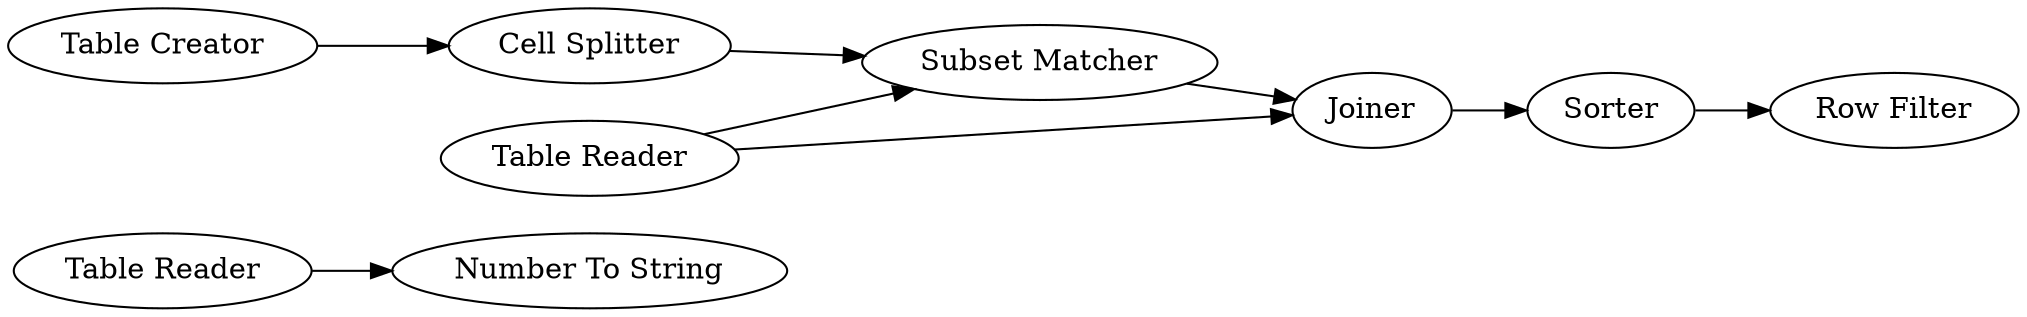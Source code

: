 digraph {
	125 -> 122
	121 -> 70
	115 -> 116
	123 -> 114
	131 -> 121
	123 -> 131
	114 -> 131
	116 -> 114
	123 [label="Table Reader"]
	125 [label="Table Reader"]
	115 [label="Table Creator"]
	70 [label="Row Filter"]
	116 [label="Cell Splitter"]
	131 [label=Joiner]
	121 [label=Sorter]
	122 [label="Number To String"]
	114 [label="Subset Matcher"]
	rankdir=LR
}
